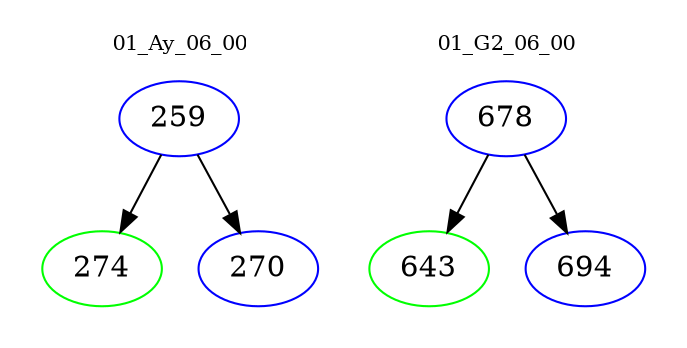 digraph{
subgraph cluster_0 {
color = white
label = "01_Ay_06_00";
fontsize=10;
T0_259 [label="259", color="blue"]
T0_259 -> T0_274 [color="black"]
T0_274 [label="274", color="green"]
T0_259 -> T0_270 [color="black"]
T0_270 [label="270", color="blue"]
}
subgraph cluster_1 {
color = white
label = "01_G2_06_00";
fontsize=10;
T1_678 [label="678", color="blue"]
T1_678 -> T1_643 [color="black"]
T1_643 [label="643", color="green"]
T1_678 -> T1_694 [color="black"]
T1_694 [label="694", color="blue"]
}
}
